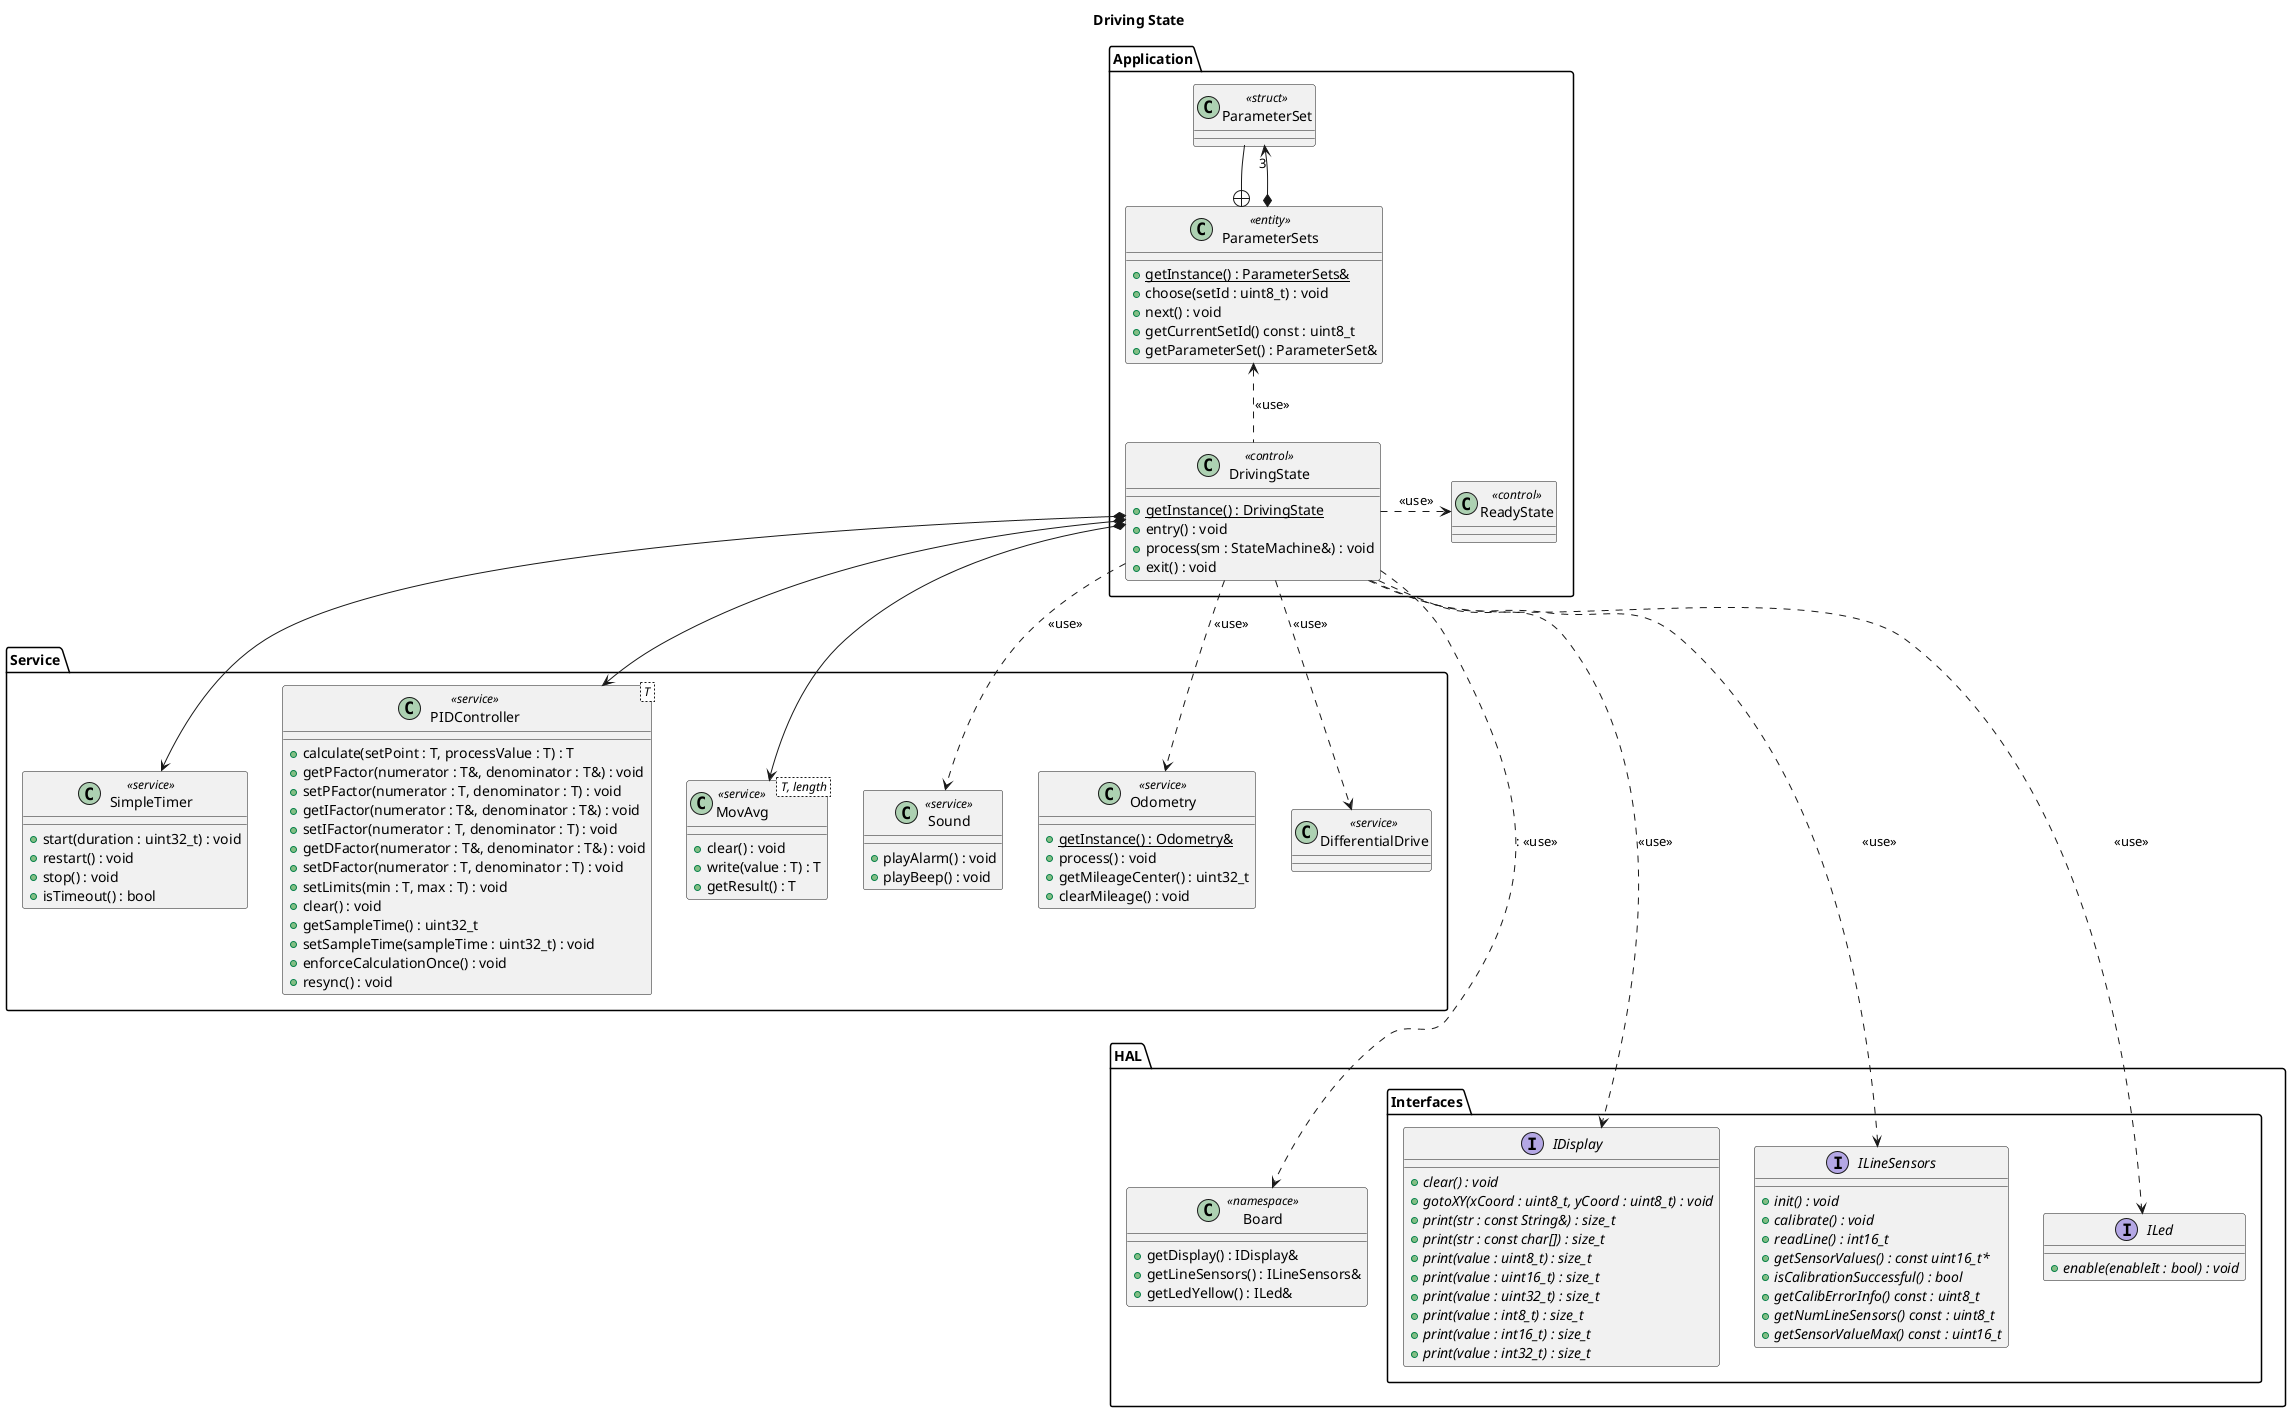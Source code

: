 @startuml

title Driving State

package "Application" as appLayer {

    class DrivingState <<control>> {
        + {static} getInstance() : DrivingState
        + entry() : void
        + process(sm : StateMachine&) : void
        + exit() : void
    }

    class ReadyState <<control>>

    class ParameterSet <<struct>>

    class ParameterSets <<entity>> {
        + {static} getInstance() : ParameterSets&
        + choose(setId : uint8_t) : void
        + next() : void
        + getCurrentSetId() const : uint8_t
        + getParameterSet() : ParameterSet&
    }

    ParameterSet --+ ParameterSets
    ParameterSet "3" <--* ParameterSets

    DrivingState .r.> ReadyState: <<use>>
    DrivingState .u.> ParameterSets: <<use>>
}

package "Service" as serviceLayer {

    class SimpleTimer <<service>> {
        + start(duration : uint32_t) : void
        + restart() : void
        + stop() : void
        + isTimeout() : bool
    }

    class Sound <<service>> {
        + playAlarm() : void
        + playBeep() : void
    }

    class Odometry <<service>> {
        + {static} getInstance() : Odometry&
        + process() : void
        + getMileageCenter() : uint32_t
        + clearMileage() : void
    }

    class PIDController < T > <<service>> {
        + calculate(setPoint : T, processValue : T) : T
        + getPFactor(numerator : T&, denominator : T&) : void
        + setPFactor(numerator : T, denominator : T) : void
        + getIFactor(numerator : T&, denominator : T&) : void
        + setIFactor(numerator : T, denominator : T) : void
        + getDFactor(numerator : T&, denominator : T&) : void
        + setDFactor(numerator : T, denominator : T) : void
        + setLimits(min : T, max : T) : void
        + clear() : void
        + getSampleTime() : uint32_t
        + setSampleTime(sampleTime : uint32_t) : void
        + enforceCalculationOnce() : void
        + resync() : void
    }

    class MovAvg < T, length > <<service>> {
        + clear() : void
        + write(value : T) : T
        + getResult() : T
    }
    
    class DifferentialDrive <<service>>
}

package "HAL" as hal {

    package "Interfaces" as halInterfaces {
        interface IDisplay {
            + {abstract} clear() : void
            + {abstract} gotoXY(xCoord : uint8_t, yCoord : uint8_t) : void
            + {abstract} print(str : const String&) : size_t
            + {abstract} print(str : const char[]) : size_t
            + {abstract} print(value : uint8_t) : size_t
            + {abstract} print(value : uint16_t) : size_t
            + {abstract} print(value : uint32_t) : size_t
            + {abstract} print(value : int8_t) : size_t
            + {abstract} print(value : int16_t) : size_t
            + {abstract} print(value : int32_t) : size_t
        }

        interface ILineSensors {
            + {abstract} init() : void
            + {abstract} calibrate() : void
            + {abstract} readLine() : int16_t
            + {abstract} getSensorValues() : const uint16_t*
            + {abstract} isCalibrationSuccessful() : bool
            + {abstract} getCalibErrorInfo() const : uint8_t
            + {abstract} getNumLineSensors() const : uint8_t
            + {abstract} getSensorValueMax() const : uint16_t
        }

        interface ILed {
            + {abstract} enable(enableIt : bool) : void
        }
    }

    class Board << namespace >> {
        + getDisplay() : IDisplay&
        + getLineSensors() : ILineSensors&
        + getLedYellow() : ILed&
    }
}

DrivingState *-> SimpleTimer
DrivingState ..> Sound: <<use>>
DrivingState ..> Odometry: <<use>>
DrivingState *-> PIDController
DrivingState *-> MovAvg
DrivingState ..> DifferentialDrive: <<use>>
DrivingState ...> IDisplay: <<use>>
DrivingState ...> ILineSensors: <<use>>
DrivingState ...> ILed: <<use>>
DrivingState ...> Board:: <<use>>

@enduml